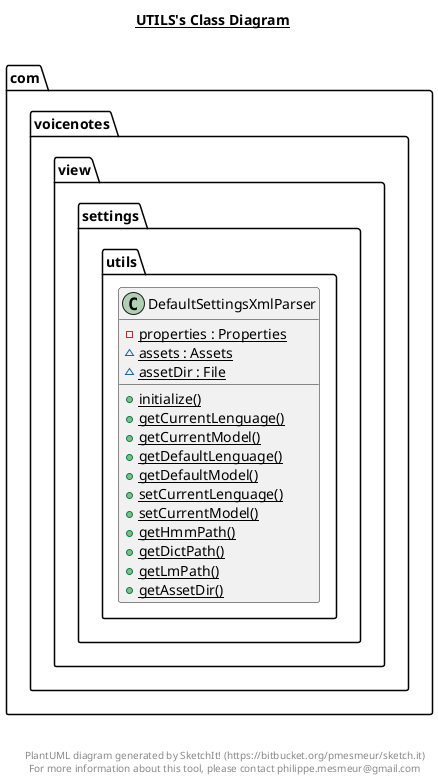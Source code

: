 @startuml

title __UTILS's Class Diagram__\n

  package com.voicenotes {
    package com.voicenotes.view.settings {
      package com.voicenotes.view.settings.utils {
        class DefaultSettingsXmlParser {
            {static} - properties : Properties
            {static} ~ assets : Assets
            {static} ~ assetDir : File
            {static} + initialize()
            {static} + getCurrentLenguage()
            {static} + getCurrentModel()
            {static} + getDefaultLenguage()
            {static} + getDefaultModel()
            {static} + setCurrentLenguage()
            {static} + setCurrentModel()
            {static} + getHmmPath()
            {static} + getDictPath()
            {static} + getLmPath()
            {static} + getAssetDir()
        }
      }
    }
  }
  



right footer


PlantUML diagram generated by SketchIt! (https://bitbucket.org/pmesmeur/sketch.it)
For more information about this tool, please contact philippe.mesmeur@gmail.com
endfooter

@enduml
